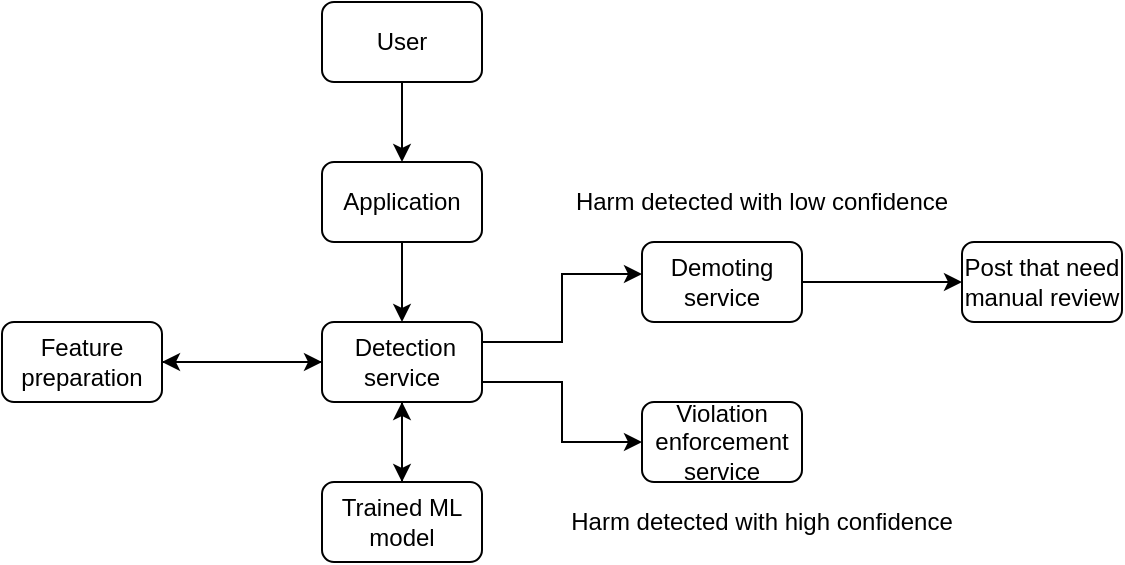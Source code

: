<mxfile version="28.2.4">
  <diagram name="Page-1" id="YDHhIk46RyTXh9LSPzu3">
    <mxGraphModel dx="976" dy="565" grid="1" gridSize="10" guides="1" tooltips="1" connect="1" arrows="1" fold="1" page="1" pageScale="1" pageWidth="850" pageHeight="1100" math="0" shadow="0">
      <root>
        <mxCell id="0" />
        <mxCell id="1" parent="0" />
        <mxCell id="hH-htTxVrFFnzAHh6rzm-9" style="edgeStyle=orthogonalEdgeStyle;rounded=0;orthogonalLoop=1;jettySize=auto;html=1;exitX=0.5;exitY=1;exitDx=0;exitDy=0;entryX=0.5;entryY=0;entryDx=0;entryDy=0;" parent="1" source="hH-htTxVrFFnzAHh6rzm-1" target="hH-htTxVrFFnzAHh6rzm-2" edge="1">
          <mxGeometry relative="1" as="geometry" />
        </mxCell>
        <mxCell id="hH-htTxVrFFnzAHh6rzm-1" value="User" style="rounded=1;whiteSpace=wrap;html=1;" parent="1" vertex="1">
          <mxGeometry x="240" y="80" width="80" height="40" as="geometry" />
        </mxCell>
        <mxCell id="hH-htTxVrFFnzAHh6rzm-10" style="edgeStyle=orthogonalEdgeStyle;rounded=0;orthogonalLoop=1;jettySize=auto;html=1;exitX=0.5;exitY=1;exitDx=0;exitDy=0;" parent="1" source="hH-htTxVrFFnzAHh6rzm-2" target="hH-htTxVrFFnzAHh6rzm-3" edge="1">
          <mxGeometry relative="1" as="geometry" />
        </mxCell>
        <mxCell id="hH-htTxVrFFnzAHh6rzm-2" value="Application" style="rounded=1;whiteSpace=wrap;html=1;" parent="1" vertex="1">
          <mxGeometry x="240" y="160" width="80" height="40" as="geometry" />
        </mxCell>
        <mxCell id="hH-htTxVrFFnzAHh6rzm-16" style="edgeStyle=orthogonalEdgeStyle;rounded=0;orthogonalLoop=1;jettySize=auto;html=1;exitX=1;exitY=0.75;exitDx=0;exitDy=0;entryX=0;entryY=0.5;entryDx=0;entryDy=0;" parent="1" source="hH-htTxVrFFnzAHh6rzm-3" target="hH-htTxVrFFnzAHh6rzm-5" edge="1">
          <mxGeometry relative="1" as="geometry" />
        </mxCell>
        <mxCell id="ex01ChmMZHe_xm1qarhg-1" style="edgeStyle=orthogonalEdgeStyle;rounded=0;orthogonalLoop=1;jettySize=auto;html=1;exitX=0.5;exitY=1;exitDx=0;exitDy=0;entryX=0.5;entryY=0;entryDx=0;entryDy=0;" parent="1" source="hH-htTxVrFFnzAHh6rzm-3" target="hH-htTxVrFFnzAHh6rzm-7" edge="1">
          <mxGeometry relative="1" as="geometry" />
        </mxCell>
        <mxCell id="ex01ChmMZHe_xm1qarhg-4" style="edgeStyle=orthogonalEdgeStyle;rounded=0;orthogonalLoop=1;jettySize=auto;html=1;exitX=0;exitY=0.5;exitDx=0;exitDy=0;" parent="1" source="hH-htTxVrFFnzAHh6rzm-3" edge="1">
          <mxGeometry relative="1" as="geometry">
            <mxPoint x="160" y="260" as="targetPoint" />
          </mxGeometry>
        </mxCell>
        <mxCell id="hH-htTxVrFFnzAHh6rzm-3" value="&amp;nbsp;Detection service" style="rounded=1;whiteSpace=wrap;html=1;" parent="1" vertex="1">
          <mxGeometry x="240" y="240" width="80" height="40" as="geometry" />
        </mxCell>
        <mxCell id="hH-htTxVrFFnzAHh6rzm-17" style="edgeStyle=orthogonalEdgeStyle;rounded=0;orthogonalLoop=1;jettySize=auto;html=1;exitX=1;exitY=0.5;exitDx=0;exitDy=0;entryX=0;entryY=0.5;entryDx=0;entryDy=0;" parent="1" source="hH-htTxVrFFnzAHh6rzm-4" target="hH-htTxVrFFnzAHh6rzm-8" edge="1">
          <mxGeometry relative="1" as="geometry" />
        </mxCell>
        <mxCell id="hH-htTxVrFFnzAHh6rzm-4" value="Demoting service" style="rounded=1;whiteSpace=wrap;html=1;" parent="1" vertex="1">
          <mxGeometry x="400" y="200" width="80" height="40" as="geometry" />
        </mxCell>
        <mxCell id="hH-htTxVrFFnzAHh6rzm-5" value="Violation enforcement service" style="rounded=1;whiteSpace=wrap;html=1;" parent="1" vertex="1">
          <mxGeometry x="400" y="280" width="80" height="40" as="geometry" />
        </mxCell>
        <mxCell id="ex01ChmMZHe_xm1qarhg-3" style="edgeStyle=orthogonalEdgeStyle;rounded=0;orthogonalLoop=1;jettySize=auto;html=1;exitX=1;exitY=0.5;exitDx=0;exitDy=0;entryX=0;entryY=0.5;entryDx=0;entryDy=0;" parent="1" source="hH-htTxVrFFnzAHh6rzm-6" target="hH-htTxVrFFnzAHh6rzm-3" edge="1">
          <mxGeometry relative="1" as="geometry" />
        </mxCell>
        <mxCell id="hH-htTxVrFFnzAHh6rzm-6" value="Feature preparation" style="rounded=1;whiteSpace=wrap;html=1;" parent="1" vertex="1">
          <mxGeometry x="80" y="240" width="80" height="40" as="geometry" />
        </mxCell>
        <mxCell id="ex01ChmMZHe_xm1qarhg-2" style="edgeStyle=orthogonalEdgeStyle;rounded=0;orthogonalLoop=1;jettySize=auto;html=1;exitX=0.5;exitY=0;exitDx=0;exitDy=0;entryX=0.5;entryY=1;entryDx=0;entryDy=0;" parent="1" source="hH-htTxVrFFnzAHh6rzm-7" target="hH-htTxVrFFnzAHh6rzm-3" edge="1">
          <mxGeometry relative="1" as="geometry" />
        </mxCell>
        <mxCell id="hH-htTxVrFFnzAHh6rzm-7" value="Trained ML model" style="rounded=1;whiteSpace=wrap;html=1;" parent="1" vertex="1">
          <mxGeometry x="240" y="320" width="80" height="40" as="geometry" />
        </mxCell>
        <mxCell id="hH-htTxVrFFnzAHh6rzm-8" value="Post that need manual review" style="rounded=1;whiteSpace=wrap;html=1;" parent="1" vertex="1">
          <mxGeometry x="560" y="200" width="80" height="40" as="geometry" />
        </mxCell>
        <mxCell id="hH-htTxVrFFnzAHh6rzm-15" style="edgeStyle=orthogonalEdgeStyle;rounded=0;orthogonalLoop=1;jettySize=auto;html=1;exitX=1;exitY=0.25;exitDx=0;exitDy=0;entryX=0;entryY=0.4;entryDx=0;entryDy=0;entryPerimeter=0;" parent="1" source="hH-htTxVrFFnzAHh6rzm-3" target="hH-htTxVrFFnzAHh6rzm-4" edge="1">
          <mxGeometry relative="1" as="geometry" />
        </mxCell>
        <mxCell id="hH-htTxVrFFnzAHh6rzm-18" value="Harm detected with low confidence" style="text;html=1;strokeColor=none;fillColor=none;align=center;verticalAlign=middle;whiteSpace=wrap;rounded=0;" parent="1" vertex="1">
          <mxGeometry x="360" y="165" width="200" height="30" as="geometry" />
        </mxCell>
        <mxCell id="hH-htTxVrFFnzAHh6rzm-19" value="Harm detected with high confidence" style="text;html=1;strokeColor=none;fillColor=none;align=center;verticalAlign=middle;whiteSpace=wrap;rounded=0;" parent="1" vertex="1">
          <mxGeometry x="360" y="325" width="200" height="30" as="geometry" />
        </mxCell>
      </root>
    </mxGraphModel>
  </diagram>
</mxfile>
